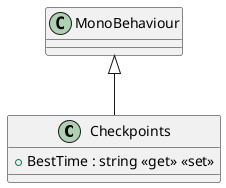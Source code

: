 @startuml
class Checkpoints {
    + BestTime : string <<get>> <<set>>
}
MonoBehaviour <|-- Checkpoints
@enduml
